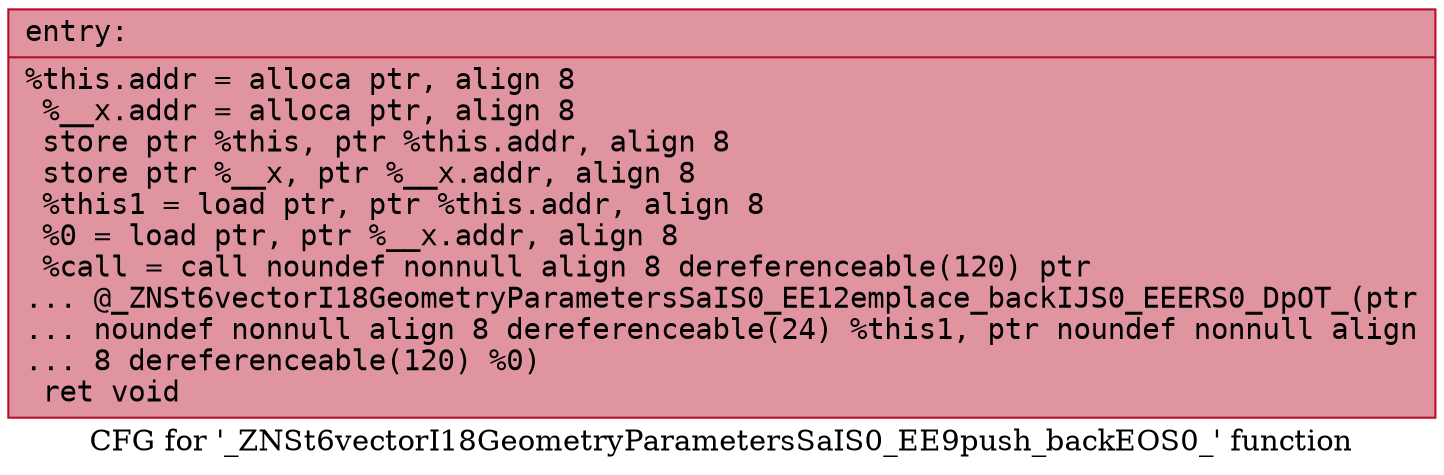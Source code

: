digraph "CFG for '_ZNSt6vectorI18GeometryParametersSaIS0_EE9push_backEOS0_' function" {
	label="CFG for '_ZNSt6vectorI18GeometryParametersSaIS0_EE9push_backEOS0_' function";

	Node0x562c4e5b2fc0 [shape=record,color="#b70d28ff", style=filled, fillcolor="#b70d2870" fontname="Courier",label="{entry:\l|  %this.addr = alloca ptr, align 8\l  %__x.addr = alloca ptr, align 8\l  store ptr %this, ptr %this.addr, align 8\l  store ptr %__x, ptr %__x.addr, align 8\l  %this1 = load ptr, ptr %this.addr, align 8\l  %0 = load ptr, ptr %__x.addr, align 8\l  %call = call noundef nonnull align 8 dereferenceable(120) ptr\l... @_ZNSt6vectorI18GeometryParametersSaIS0_EE12emplace_backIJS0_EEERS0_DpOT_(ptr\l... noundef nonnull align 8 dereferenceable(24) %this1, ptr noundef nonnull align\l... 8 dereferenceable(120) %0)\l  ret void\l}"];
}
